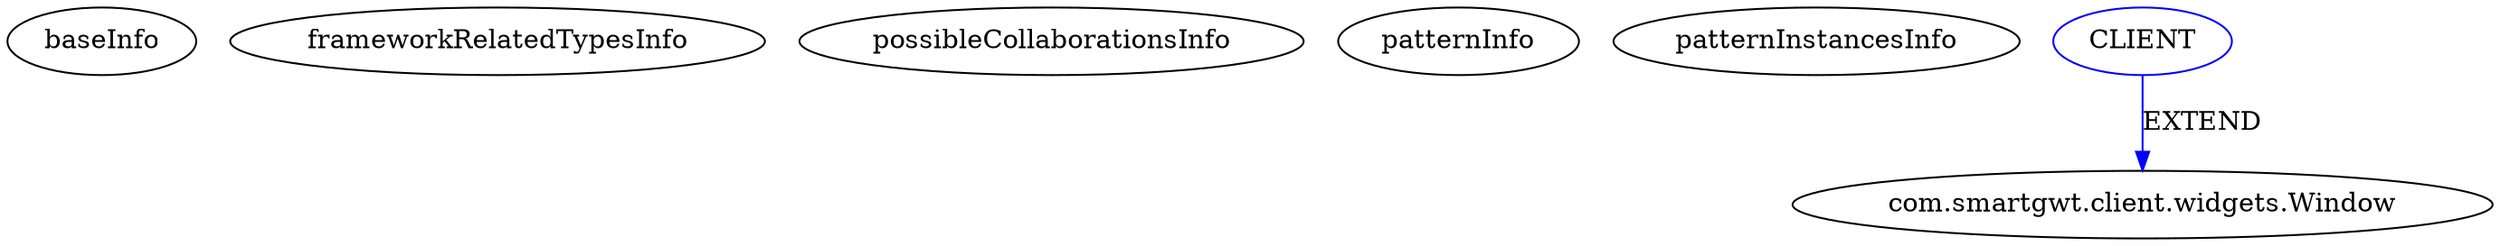 digraph {
baseInfo[graphId=1853,category="pattern",isAnonymous=false,possibleRelation=false]
frameworkRelatedTypesInfo[]
possibleCollaborationsInfo[]
patternInfo[frequency=2.0,patternRootClient=null]
patternInstancesInfo[0="Namrack-TeachToLearn~/Namrack-TeachToLearn/TeachToLearn-master/TeachToLearn/src/ttl/client/layout/widgets/LoginWidget.java~LoginWidget~356",1="Namrack-TeachToLearn~/Namrack-TeachToLearn/TeachToLearn-master/TeachToLearn/src/ttl/client/layout/widgets/LoginWidget.java~void LoginWidget()~361"]
16[label="com.smartgwt.client.widgets.Window",vertexType="FRAMEWORK_CLASS_TYPE",isFrameworkType=false]
15[label="CLIENT",vertexType="REFERENCE_CLIENT_CLASS_DECLARATION",isFrameworkType=false,color=blue]
15->16[label="EXTEND",color=blue]
}
